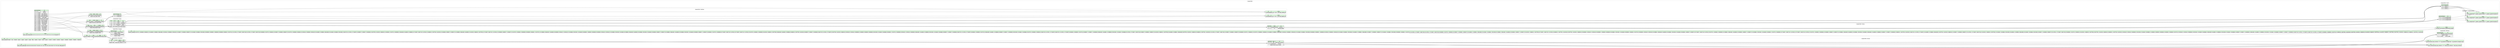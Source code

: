 digraph {
	rankdir=LR;
	node [shape=plaintext];
	subgraph cluster__quake2_md2 {
		label="Quake2Md2";
		graph[style=dotted];

		quake2_md2__seq [label=<<TABLE BORDER="0" CELLBORDER="1" CELLSPACING="0">
			<TR><TD BGCOLOR="#E0FFE0">pos</TD><TD BGCOLOR="#E0FFE0">size</TD><TD BGCOLOR="#E0FFE0">type</TD><TD BGCOLOR="#E0FFE0">id</TD></TR>
			<TR><TD PORT="magic_pos">0</TD><TD PORT="magic_size">4</TD><TD></TD><TD PORT="magic_type">magic</TD></TR>
			<TR><TD PORT="version_pos">4</TD><TD PORT="version_size">4</TD><TD>u4le</TD><TD PORT="version_type">version</TD></TR>
			<TR><TD PORT="skin_width_px_pos">8</TD><TD PORT="skin_width_px_size">4</TD><TD>u4le</TD><TD PORT="skin_width_px_type">skin_width_px</TD></TR>
			<TR><TD PORT="skin_height_px_pos">12</TD><TD PORT="skin_height_px_size">4</TD><TD>u4le</TD><TD PORT="skin_height_px_type">skin_height_px</TD></TR>
			<TR><TD PORT="bytes_per_frame_pos">16</TD><TD PORT="bytes_per_frame_size">4</TD><TD>u4le</TD><TD PORT="bytes_per_frame_type">bytes_per_frame</TD></TR>
			<TR><TD PORT="num_skins_pos">20</TD><TD PORT="num_skins_size">4</TD><TD>u4le</TD><TD PORT="num_skins_type">num_skins</TD></TR>
			<TR><TD PORT="vertices_per_frame_pos">24</TD><TD PORT="vertices_per_frame_size">4</TD><TD>u4le</TD><TD PORT="vertices_per_frame_type">vertices_per_frame</TD></TR>
			<TR><TD PORT="num_tex_coords_pos">28</TD><TD PORT="num_tex_coords_size">4</TD><TD>u4le</TD><TD PORT="num_tex_coords_type">num_tex_coords</TD></TR>
			<TR><TD PORT="num_triangles_pos">32</TD><TD PORT="num_triangles_size">4</TD><TD>u4le</TD><TD PORT="num_triangles_type">num_triangles</TD></TR>
			<TR><TD PORT="num_gl_cmds_pos">36</TD><TD PORT="num_gl_cmds_size">4</TD><TD>u4le</TD><TD PORT="num_gl_cmds_type">num_gl_cmds</TD></TR>
			<TR><TD PORT="num_frames_pos">40</TD><TD PORT="num_frames_size">4</TD><TD>u4le</TD><TD PORT="num_frames_type">num_frames</TD></TR>
			<TR><TD PORT="ofs_skins_pos">44</TD><TD PORT="ofs_skins_size">4</TD><TD>u4le</TD><TD PORT="ofs_skins_type">ofs_skins</TD></TR>
			<TR><TD PORT="ofs_tex_coords_pos">48</TD><TD PORT="ofs_tex_coords_size">4</TD><TD>u4le</TD><TD PORT="ofs_tex_coords_type">ofs_tex_coords</TD></TR>
			<TR><TD PORT="ofs_triangles_pos">52</TD><TD PORT="ofs_triangles_size">4</TD><TD>u4le</TD><TD PORT="ofs_triangles_type">ofs_triangles</TD></TR>
			<TR><TD PORT="ofs_frames_pos">56</TD><TD PORT="ofs_frames_size">4</TD><TD>u4le</TD><TD PORT="ofs_frames_type">ofs_frames</TD></TR>
			<TR><TD PORT="ofs_gl_cmds_pos">60</TD><TD PORT="ofs_gl_cmds_size">4</TD><TD>u4le</TD><TD PORT="ofs_gl_cmds_type">ofs_gl_cmds</TD></TR>
			<TR><TD PORT="ofs_eof_pos">64</TD><TD PORT="ofs_eof_size">4</TD><TD>u4le</TD><TD PORT="ofs_eof_type">ofs_eof</TD></TR>
		</TABLE>>];
		quake2_md2__inst__anim_num_frames [label=<<TABLE BORDER="0" CELLBORDER="1" CELLSPACING="0">
			<TR><TD BGCOLOR="#E0FFE0">id</TD><TD BGCOLOR="#E0FFE0">value</TD></TR>
			<TR><TD>anim_num_frames</TD><TD>[40, 6, 8, 4, 4, 4, 6, 12, 11, 17, 11, 12, 19, 6, 9, 4, 5, 6, 6, 8].pack('C*')</TD></TR>
		</TABLE>>];
		quake2_md2__inst__anorms_table [label=<<TABLE BORDER="0" CELLBORDER="1" CELLSPACING="0">
			<TR><TD BGCOLOR="#E0FFE0">id</TD><TD BGCOLOR="#E0FFE0">value</TD></TR>
			<TR><TD>anorms_table</TD><TD>[[-0.525731, 0.000000, 0.850651], [-0.442863, 0.238856, 0.864188], [-0.295242, 0.000000, 0.955423], [-0.309017, 0.500000, 0.809017], [-0.162460, 0.262866, 0.951056], [0.000000, 0.000000, 1.000000], [0.000000, 0.850651, 0.525731], [-0.147621, 0.716567, 0.681718], [0.147621, 0.716567, 0.681718], [0.000000, 0.525731, 0.850651], [0.309017, 0.500000, 0.809017], [0.525731, 0.000000, 0.850651], [0.295242, 0.000000, 0.955423], [0.442863, 0.238856, 0.864188], [0.162460, 0.262866, 0.951056], [-0.681718, 0.147621, 0.716567], [-0.809017, 0.309017, 0.500000], [-0.587785, 0.425325, 0.688191], [-0.850651, 0.525731, 0.000000], [-0.864188, 0.442863, 0.238856], [-0.716567, 0.681718, 0.147621], [-0.688191, 0.587785, 0.425325], [-0.500000, 0.809017, 0.309017], [-0.238856, 0.864188, 0.442863], [-0.425325, 0.688191, 0.587785], [-0.716567, 0.681718, -0.147621], [-0.500000, 0.809017, -0.309017], [-0.525731, 0.850651, 0.000000], [0.000000, 0.850651, -0.525731], [-0.238856, 0.864188, -0.442863], [0.000000, 0.955423, -0.295242], [-0.262866, 0.951056, -0.162460], [0.000000, 1.000000, 0.000000], [0.000000, 0.955423, 0.295242], [-0.262866, 0.951056, 0.162460], [0.238856, 0.864188, 0.442863], [0.262866, 0.951056, 0.162460], [0.500000, 0.809017, 0.309017], [0.238856, 0.864188, -0.442863], [0.262866, 0.951056, -0.162460], [0.500000, 0.809017, -0.309017], [0.850651, 0.525731, 0.000000], [0.716567, 0.681718, 0.147621], [0.716567, 0.681718, -0.147621], [0.525731, 0.850651, 0.000000], [0.425325, 0.688191, 0.587785], [0.864188, 0.442863, 0.238856], [0.688191, 0.587785, 0.425325], [0.809017, 0.309017, 0.500000], [0.681718, 0.147621, 0.716567], [0.587785, 0.425325, 0.688191], [0.955423, 0.295242, 0.000000], [1.000000, 0.000000, 0.000000], [0.951056, 0.162460, 0.262866], [0.850651, -0.525731, 0.000000], [0.955423, -0.295242, 0.000000], [0.864188, -0.442863, 0.238856], [0.951056, -0.162460, 0.262866], [0.809017, -0.309017, 0.500000], [0.681718, -0.147621, 0.716567], [0.850651, 0.000000, 0.525731], [0.864188, 0.442863, -0.238856], [0.809017, 0.309017, -0.500000], [0.951056, 0.162460, -0.262866], [0.525731, 0.000000, -0.850651], [0.681718, 0.147621, -0.716567], [0.681718, -0.147621, -0.716567], [0.850651, 0.000000, -0.525731], [0.809017, -0.309017, -0.500000], [0.864188, -0.442863, -0.238856], [0.951056, -0.162460, -0.262866], [0.147621, 0.716567, -0.681718], [0.309017, 0.500000, -0.809017], [0.425325, 0.688191, -0.587785], [0.442863, 0.238856, -0.864188], [0.587785, 0.425325, -0.688191], [0.688191, 0.587785, -0.425325], [-0.147621, 0.716567, -0.681718], [-0.309017, 0.500000, -0.809017], [0.000000, 0.525731, -0.850651], [-0.525731, 0.000000, -0.850651], [-0.442863, 0.238856, -0.864188], [-0.295242, 0.000000, -0.955423], [-0.162460, 0.262866, -0.951056], [0.000000, 0.000000, -1.000000], [0.295242, 0.000000, -0.955423], [0.162460, 0.262866, -0.951056], [-0.442863, -0.238856, -0.864188], [-0.309017, -0.500000, -0.809017], [-0.162460, -0.262866, -0.951056], [0.000000, -0.850651, -0.525731], [-0.147621, -0.716567, -0.681718], [0.147621, -0.716567, -0.681718], [0.000000, -0.525731, -0.850651], [0.309017, -0.500000, -0.809017], [0.442863, -0.238856, -0.864188], [0.162460, -0.262866, -0.951056], [0.238856, -0.864188, -0.442863], [0.500000, -0.809017, -0.309017], [0.425325, -0.688191, -0.587785], [0.716567, -0.681718, -0.147621], [0.688191, -0.587785, -0.425325], [0.587785, -0.425325, -0.688191], [0.000000, -0.955423, -0.295242], [0.000000, -1.000000, 0.000000], [0.262866, -0.951056, -0.162460], [0.000000, -0.850651, 0.525731], [0.000000, -0.955423, 0.295242], [0.238856, -0.864188, 0.442863], [0.262866, -0.951056, 0.162460], [0.500000, -0.809017, 0.309017], [0.716567, -0.681718, 0.147621], [0.525731, -0.850651, 0.000000], [-0.238856, -0.864188, -0.442863], [-0.500000, -0.809017, -0.309017], [-0.262866, -0.951056, -0.162460], [-0.850651, -0.525731, 0.000000], [-0.716567, -0.681718, -0.147621], [-0.716567, -0.681718, 0.147621], [-0.525731, -0.850651, 0.000000], [-0.500000, -0.809017, 0.309017], [-0.238856, -0.864188, 0.442863], [-0.262866, -0.951056, 0.162460], [-0.864188, -0.442863, 0.238856], [-0.809017, -0.309017, 0.500000], [-0.688191, -0.587785, 0.425325], [-0.681718, -0.147621, 0.716567], [-0.442863, -0.238856, 0.864188], [-0.587785, -0.425325, 0.688191], [-0.309017, -0.500000, 0.809017], [-0.147621, -0.716567, 0.681718], [-0.425325, -0.688191, 0.587785], [-0.162460, -0.262866, 0.951056], [0.442863, -0.238856, 0.864188], [0.162460, -0.262866, 0.951056], [0.309017, -0.500000, 0.809017], [0.147621, -0.716567, 0.681718], [0.000000, -0.525731, 0.850651], [0.425325, -0.688191, 0.587785], [0.587785, -0.425325, 0.688191], [0.688191, -0.587785, 0.425325], [-0.955423, 0.295242, 0.000000], [-0.951056, 0.162460, 0.262866], [-1.000000, 0.000000, 0.000000], [-0.850651, 0.000000, 0.525731], [-0.955423, -0.295242, 0.000000], [-0.951056, -0.162460, 0.262866], [-0.864188, 0.442863, -0.238856], [-0.951056, 0.162460, -0.262866], [-0.809017, 0.309017, -0.500000], [-0.864188, -0.442863, -0.238856], [-0.951056, -0.162460, -0.262866], [-0.809017, -0.309017, -0.500000], [-0.681718, 0.147621, -0.716567], [-0.681718, -0.147621, -0.716567], [-0.850651, 0.000000, -0.525731], [-0.688191, 0.587785, -0.425325], [-0.587785, 0.425325, -0.688191], [-0.425325, 0.688191, -0.587785], [-0.425325, -0.688191, -0.587785], [-0.587785, -0.425325, -0.688191], [-0.688191, -0.587785, -0.425325]]</TD></TR>
		</TABLE>>];
		quake2_md2__inst__tex_coords [label=<<TABLE BORDER="0" CELLBORDER="1" CELLSPACING="0">
			<TR><TD BGCOLOR="#E0FFE0">pos</TD><TD BGCOLOR="#E0FFE0">size</TD><TD BGCOLOR="#E0FFE0">type</TD><TD BGCOLOR="#E0FFE0">id</TD></TR>
			<TR><TD PORT="tex_coords_pos">ofs_tex_coords</TD><TD PORT="tex_coords_size">4</TD><TD>TexPoint</TD><TD PORT="tex_coords_type">tex_coords</TD></TR>
			<TR><TD COLSPAN="4" PORT="tex_coords__repeat">repeat num_tex_coords times</TD></TR>
		</TABLE>>];
		quake2_md2__inst__triangles [label=<<TABLE BORDER="0" CELLBORDER="1" CELLSPACING="0">
			<TR><TD BGCOLOR="#E0FFE0">pos</TD><TD BGCOLOR="#E0FFE0">size</TD><TD BGCOLOR="#E0FFE0">type</TD><TD BGCOLOR="#E0FFE0">id</TD></TR>
			<TR><TD PORT="triangles_pos">ofs_triangles</TD><TD PORT="triangles_size">12</TD><TD>Triangle</TD><TD PORT="triangles_type">triangles</TD></TR>
			<TR><TD COLSPAN="4" PORT="triangles__repeat">repeat num_triangles times</TD></TR>
		</TABLE>>];
		quake2_md2__inst__frames [label=<<TABLE BORDER="0" CELLBORDER="1" CELLSPACING="0">
			<TR><TD BGCOLOR="#E0FFE0">pos</TD><TD BGCOLOR="#E0FFE0">size</TD><TD BGCOLOR="#E0FFE0">type</TD><TD BGCOLOR="#E0FFE0">id</TD></TR>
			<TR><TD PORT="frames_pos">ofs_frames</TD><TD PORT="frames_size">bytes_per_frame</TD><TD>Frame</TD><TD PORT="frames_type">frames</TD></TR>
			<TR><TD COLSPAN="4" PORT="frames__repeat">repeat num_frames times</TD></TR>
		</TABLE>>];
		quake2_md2__inst__anim_names [label=<<TABLE BORDER="0" CELLBORDER="1" CELLSPACING="0">
			<TR><TD BGCOLOR="#E0FFE0">id</TD><TD BGCOLOR="#E0FFE0">value</TD></TR>
			<TR><TD>anim_names</TD><TD>[&quot;stand&quot;, &quot;run&quot;, &quot;attack&quot;, &quot;pain1&quot;, &quot;pain2&quot;, &quot;pain3&quot;, &quot;jump&quot;, &quot;flip&quot;, &quot;salute&quot;, &quot;taunt&quot;, &quot;wave&quot;, &quot;point&quot;, &quot;crstnd&quot;, &quot;crwalk&quot;, &quot;crattak&quot;, &quot;crpain&quot;, &quot;crdeath&quot;, &quot;death1&quot;, &quot;death2&quot;, &quot;death3&quot;]</TD></TR>
		</TABLE>>];
		quake2_md2__inst__gl_cmds [label=<<TABLE BORDER="0" CELLBORDER="1" CELLSPACING="0">
			<TR><TD BGCOLOR="#E0FFE0">pos</TD><TD BGCOLOR="#E0FFE0">size</TD><TD BGCOLOR="#E0FFE0">type</TD><TD BGCOLOR="#E0FFE0">id</TD></TR>
			<TR><TD PORT="gl_cmds_pos">ofs_gl_cmds</TD><TD PORT="gl_cmds_size">(4 * num_gl_cmds)</TD><TD>GlCmdsList</TD><TD PORT="gl_cmds_type">gl_cmds</TD></TR>
		</TABLE>>];
		quake2_md2__inst__skins [label=<<TABLE BORDER="0" CELLBORDER="1" CELLSPACING="0">
			<TR><TD BGCOLOR="#E0FFE0">pos</TD><TD BGCOLOR="#E0FFE0">size</TD><TD BGCOLOR="#E0FFE0">type</TD><TD BGCOLOR="#E0FFE0">id</TD></TR>
			<TR><TD PORT="skins_pos">ofs_skins</TD><TD PORT="skins_size">64</TD><TD>str(ascii)</TD><TD PORT="skins_type">skins</TD></TR>
			<TR><TD COLSPAN="4" PORT="skins__repeat">repeat num_skins times</TD></TR>
		</TABLE>>];
		quake2_md2__inst__anim_start_indices [label=<<TABLE BORDER="0" CELLBORDER="1" CELLSPACING="0">
			<TR><TD BGCOLOR="#E0FFE0">id</TD><TD BGCOLOR="#E0FFE0">value</TD></TR>
			<TR><TD>anim_start_indices</TD><TD>[0, 40, 46, 54, 58, 62, 66, 72, 84, 95, 112, 123, 135, 154, 160, 169, 173, 178, 184, 190].pack('C*')</TD></TR>
		</TABLE>>];
		subgraph cluster__vertex {
			label="Quake2Md2::Vertex";
			graph[style=dotted];

			vertex__seq [label=<<TABLE BORDER="0" CELLBORDER="1" CELLSPACING="0">
				<TR><TD BGCOLOR="#E0FFE0">pos</TD><TD BGCOLOR="#E0FFE0">size</TD><TD BGCOLOR="#E0FFE0">type</TD><TD BGCOLOR="#E0FFE0">id</TD></TR>
				<TR><TD PORT="position_pos">0</TD><TD PORT="position_size">3</TD><TD>CompressedVec</TD><TD PORT="position_type">position</TD></TR>
				<TR><TD PORT="normal_index_pos">3</TD><TD PORT="normal_index_size">1</TD><TD>u1</TD><TD PORT="normal_index_type">normal_index</TD></TR>
			</TABLE>>];
			vertex__inst__normal [label=<<TABLE BORDER="0" CELLBORDER="1" CELLSPACING="0">
				<TR><TD BGCOLOR="#E0FFE0">id</TD><TD BGCOLOR="#E0FFE0">value</TD></TR>
				<TR><TD>normal</TD><TD>_root.anorms_table[normal_index]</TD></TR>
			</TABLE>>];
		}
		subgraph cluster__compressed_vec {
			label="Quake2Md2::CompressedVec";
			graph[style=dotted];

			compressed_vec__seq [label=<<TABLE BORDER="0" CELLBORDER="1" CELLSPACING="0">
				<TR><TD BGCOLOR="#E0FFE0">pos</TD><TD BGCOLOR="#E0FFE0">size</TD><TD BGCOLOR="#E0FFE0">type</TD><TD BGCOLOR="#E0FFE0">id</TD></TR>
				<TR><TD PORT="x_compressed_pos">0</TD><TD PORT="x_compressed_size">1</TD><TD>u1</TD><TD PORT="x_compressed_type">x_compressed</TD></TR>
				<TR><TD PORT="y_compressed_pos">1</TD><TD PORT="y_compressed_size">1</TD><TD>u1</TD><TD PORT="y_compressed_type">y_compressed</TD></TR>
				<TR><TD PORT="z_compressed_pos">2</TD><TD PORT="z_compressed_size">1</TD><TD>u1</TD><TD PORT="z_compressed_type">z_compressed</TD></TR>
			</TABLE>>];
			compressed_vec__inst__x [label=<<TABLE BORDER="0" CELLBORDER="1" CELLSPACING="0">
				<TR><TD BGCOLOR="#E0FFE0">id</TD><TD BGCOLOR="#E0FFE0">value</TD></TR>
				<TR><TD>x</TD><TD>((x_compressed * _parent._parent.scale.x) + _parent._parent.translate.x)</TD></TR>
			</TABLE>>];
			compressed_vec__inst__y [label=<<TABLE BORDER="0" CELLBORDER="1" CELLSPACING="0">
				<TR><TD BGCOLOR="#E0FFE0">id</TD><TD BGCOLOR="#E0FFE0">value</TD></TR>
				<TR><TD>y</TD><TD>((y_compressed * _parent._parent.scale.y) + _parent._parent.translate.y)</TD></TR>
			</TABLE>>];
			compressed_vec__inst__z [label=<<TABLE BORDER="0" CELLBORDER="1" CELLSPACING="0">
				<TR><TD BGCOLOR="#E0FFE0">id</TD><TD BGCOLOR="#E0FFE0">value</TD></TR>
				<TR><TD>z</TD><TD>((z_compressed * _parent._parent.scale.z) + _parent._parent.translate.z)</TD></TR>
			</TABLE>>];
		}
		subgraph cluster__triangle {
			label="Quake2Md2::Triangle";
			graph[style=dotted];

			triangle__seq [label=<<TABLE BORDER="0" CELLBORDER="1" CELLSPACING="0">
				<TR><TD BGCOLOR="#E0FFE0">pos</TD><TD BGCOLOR="#E0FFE0">size</TD><TD BGCOLOR="#E0FFE0">type</TD><TD BGCOLOR="#E0FFE0">id</TD></TR>
				<TR><TD PORT="vertex_indices_pos">0</TD><TD PORT="vertex_indices_size">2</TD><TD>u2le</TD><TD PORT="vertex_indices_type">vertex_indices</TD></TR>
				<TR><TD COLSPAN="4" PORT="vertex_indices__repeat">repeat 3 times</TD></TR>
				<TR><TD PORT="tex_point_indices_pos">6</TD><TD PORT="tex_point_indices_size">2</TD><TD>u2le</TD><TD PORT="tex_point_indices_type">tex_point_indices</TD></TR>
				<TR><TD COLSPAN="4" PORT="tex_point_indices__repeat">repeat 3 times</TD></TR>
			</TABLE>>];
		}
		subgraph cluster__frame {
			label="Quake2Md2::Frame";
			graph[style=dotted];

			frame__seq [label=<<TABLE BORDER="0" CELLBORDER="1" CELLSPACING="0">
				<TR><TD BGCOLOR="#E0FFE0">pos</TD><TD BGCOLOR="#E0FFE0">size</TD><TD BGCOLOR="#E0FFE0">type</TD><TD BGCOLOR="#E0FFE0">id</TD></TR>
				<TR><TD PORT="scale_pos">0</TD><TD PORT="scale_size">12</TD><TD>Vec3f</TD><TD PORT="scale_type">scale</TD></TR>
				<TR><TD PORT="translate_pos">12</TD><TD PORT="translate_size">12</TD><TD>Vec3f</TD><TD PORT="translate_type">translate</TD></TR>
				<TR><TD PORT="name_pos">24</TD><TD PORT="name_size">16</TD><TD>str(ascii)</TD><TD PORT="name_type">name</TD></TR>
				<TR><TD PORT="vertices_pos">40</TD><TD PORT="vertices_size">4</TD><TD>Vertex</TD><TD PORT="vertices_type">vertices</TD></TR>
				<TR><TD COLSPAN="4" PORT="vertices__repeat">repeat _root.vertices_per_frame times</TD></TR>
			</TABLE>>];
		}
		subgraph cluster__gl_cmds_list {
			label="Quake2Md2::GlCmdsList";
			graph[style=dotted];

			gl_cmds_list__seq [label=<<TABLE BORDER="0" CELLBORDER="1" CELLSPACING="0">
				<TR><TD BGCOLOR="#E0FFE0">pos</TD><TD BGCOLOR="#E0FFE0">size</TD><TD BGCOLOR="#E0FFE0">type</TD><TD BGCOLOR="#E0FFE0">id</TD></TR>
				<TR><TD PORT="items_pos">0</TD><TD PORT="items_size">...</TD><TD>GlCmd</TD><TD PORT="items_type">items</TD></TR>
				<TR><TD COLSPAN="4" PORT="items__repeat">repeat until _.cmd_num_vertices == 0</TD></TR>
			</TABLE>>];
		}
		subgraph cluster__tex_point {
			label="Quake2Md2::TexPoint";
			graph[style=dotted];

			tex_point__seq [label=<<TABLE BORDER="0" CELLBORDER="1" CELLSPACING="0">
				<TR><TD BGCOLOR="#E0FFE0">pos</TD><TD BGCOLOR="#E0FFE0">size</TD><TD BGCOLOR="#E0FFE0">type</TD><TD BGCOLOR="#E0FFE0">id</TD></TR>
				<TR><TD PORT="s_px_pos">0</TD><TD PORT="s_px_size">2</TD><TD>u2le</TD><TD PORT="s_px_type">s_px</TD></TR>
				<TR><TD PORT="t_px_pos">2</TD><TD PORT="t_px_size">2</TD><TD>u2le</TD><TD PORT="t_px_type">t_px</TD></TR>
			</TABLE>>];
			tex_point__inst__s_normalized [label=<<TABLE BORDER="0" CELLBORDER="1" CELLSPACING="0">
				<TR><TD BGCOLOR="#E0FFE0">id</TD><TD BGCOLOR="#E0FFE0">value</TD></TR>
				<TR><TD>s_normalized</TD><TD>((s_px + 0.0) / _root.skin_width_px)</TD></TR>
			</TABLE>>];
			tex_point__inst__t_normalized [label=<<TABLE BORDER="0" CELLBORDER="1" CELLSPACING="0">
				<TR><TD BGCOLOR="#E0FFE0">id</TD><TD BGCOLOR="#E0FFE0">value</TD></TR>
				<TR><TD>t_normalized</TD><TD>((t_px + 0.0) / _root.skin_height_px)</TD></TR>
			</TABLE>>];
		}
		subgraph cluster__vec3f {
			label="Quake2Md2::Vec3f";
			graph[style=dotted];

			vec3f__seq [label=<<TABLE BORDER="0" CELLBORDER="1" CELLSPACING="0">
				<TR><TD BGCOLOR="#E0FFE0">pos</TD><TD BGCOLOR="#E0FFE0">size</TD><TD BGCOLOR="#E0FFE0">type</TD><TD BGCOLOR="#E0FFE0">id</TD></TR>
				<TR><TD PORT="x_pos">0</TD><TD PORT="x_size">4</TD><TD>f4le</TD><TD PORT="x_type">x</TD></TR>
				<TR><TD PORT="y_pos">4</TD><TD PORT="y_size">4</TD><TD>f4le</TD><TD PORT="y_type">y</TD></TR>
				<TR><TD PORT="z_pos">8</TD><TD PORT="z_size">4</TD><TD>f4le</TD><TD PORT="z_type">z</TD></TR>
			</TABLE>>];
		}
		subgraph cluster__gl_vertex {
			label="Quake2Md2::GlVertex";
			graph[style=dotted];

			gl_vertex__seq [label=<<TABLE BORDER="0" CELLBORDER="1" CELLSPACING="0">
				<TR><TD BGCOLOR="#E0FFE0">pos</TD><TD BGCOLOR="#E0FFE0">size</TD><TD BGCOLOR="#E0FFE0">type</TD><TD BGCOLOR="#E0FFE0">id</TD></TR>
				<TR><TD PORT="tex_coords_normalized_pos">0</TD><TD PORT="tex_coords_normalized_size">4</TD><TD>f4le</TD><TD PORT="tex_coords_normalized_type">tex_coords_normalized</TD></TR>
				<TR><TD COLSPAN="4" PORT="tex_coords_normalized__repeat">repeat 2 times</TD></TR>
				<TR><TD PORT="vertex_index_pos">8</TD><TD PORT="vertex_index_size">4</TD><TD>u4le</TD><TD PORT="vertex_index_type">vertex_index</TD></TR>
			</TABLE>>];
		}
		subgraph cluster__gl_cmd {
			label="Quake2Md2::GlCmd";
			graph[style=dotted];

			gl_cmd__seq [label=<<TABLE BORDER="0" CELLBORDER="1" CELLSPACING="0">
				<TR><TD BGCOLOR="#E0FFE0">pos</TD><TD BGCOLOR="#E0FFE0">size</TD><TD BGCOLOR="#E0FFE0">type</TD><TD BGCOLOR="#E0FFE0">id</TD></TR>
				<TR><TD PORT="cmd_num_vertices_pos">0</TD><TD PORT="cmd_num_vertices_size">4</TD><TD>s4le</TD><TD PORT="cmd_num_vertices_type">cmd_num_vertices</TD></TR>
				<TR><TD PORT="vertices_pos">4</TD><TD PORT="vertices_size">12</TD><TD>GlVertex</TD><TD PORT="vertices_type">vertices</TD></TR>
				<TR><TD COLSPAN="4" PORT="vertices__repeat">repeat num_vertices times</TD></TR>
			</TABLE>>];
			gl_cmd__inst__num_vertices [label=<<TABLE BORDER="0" CELLBORDER="1" CELLSPACING="0">
				<TR><TD BGCOLOR="#E0FFE0">id</TD><TD BGCOLOR="#E0FFE0">value</TD></TR>
				<TR><TD>num_vertices</TD><TD>(cmd_num_vertices &lt; 0 ? -(cmd_num_vertices) : cmd_num_vertices)</TD></TR>
			</TABLE>>];
			gl_cmd__inst__primitive [label=<<TABLE BORDER="0" CELLBORDER="1" CELLSPACING="0">
				<TR><TD BGCOLOR="#E0FFE0">id</TD><TD BGCOLOR="#E0FFE0">value</TD></TR>
				<TR><TD>primitive</TD><TD>(cmd_num_vertices &lt; 0 ? :gl_primitive_triangle_fan : :gl_primitive_triangle_strip)</TD></TR>
			</TABLE>>];
		}
	}
	quake2_md2__seq:ofs_tex_coords_type -> quake2_md2__inst__tex_coords:tex_coords_pos [color="#404040"];
	quake2_md2__inst__tex_coords:tex_coords_type -> tex_point__seq [style=bold];
	quake2_md2__seq:num_tex_coords_type -> quake2_md2__inst__tex_coords:tex_coords__repeat [color="#404040"];
	quake2_md2__seq:ofs_triangles_type -> quake2_md2__inst__triangles:triangles_pos [color="#404040"];
	quake2_md2__inst__triangles:triangles_type -> triangle__seq [style=bold];
	quake2_md2__seq:num_triangles_type -> quake2_md2__inst__triangles:triangles__repeat [color="#404040"];
	quake2_md2__seq:ofs_frames_type -> quake2_md2__inst__frames:frames_pos [color="#404040"];
	quake2_md2__seq:bytes_per_frame_type -> quake2_md2__inst__frames:frames_size [color="#404040"];
	quake2_md2__inst__frames:frames_type -> frame__seq [style=bold];
	quake2_md2__seq:num_frames_type -> quake2_md2__inst__frames:frames__repeat [color="#404040"];
	quake2_md2__seq:ofs_gl_cmds_type -> quake2_md2__inst__gl_cmds:gl_cmds_pos [color="#404040"];
	quake2_md2__seq:num_gl_cmds_type -> quake2_md2__inst__gl_cmds:gl_cmds_size [color="#404040"];
	quake2_md2__inst__gl_cmds:gl_cmds_type -> gl_cmds_list__seq [style=bold];
	quake2_md2__seq:ofs_skins_type -> quake2_md2__inst__skins:skins_pos [color="#404040"];
	quake2_md2__seq:num_skins_type -> quake2_md2__inst__skins:skins__repeat [color="#404040"];
	vertex__seq:position_type -> compressed_vec__seq [style=bold];
	quake2_md2__inst__anorms_table:anorms_table_type -> vertex__inst__normal [color="#404040"];
	vertex__seq:normal_index_type -> vertex__inst__normal [color="#404040"];
	compressed_vec__seq:x_compressed_type -> compressed_vec__inst__x [color="#404040"];
	vec3f__seq:x_type -> compressed_vec__inst__x [color="#404040"];
	vec3f__seq:x_type -> compressed_vec__inst__x [color="#404040"];
	compressed_vec__seq:y_compressed_type -> compressed_vec__inst__y [color="#404040"];
	vec3f__seq:y_type -> compressed_vec__inst__y [color="#404040"];
	vec3f__seq:y_type -> compressed_vec__inst__y [color="#404040"];
	compressed_vec__seq:z_compressed_type -> compressed_vec__inst__z [color="#404040"];
	vec3f__seq:z_type -> compressed_vec__inst__z [color="#404040"];
	vec3f__seq:z_type -> compressed_vec__inst__z [color="#404040"];
	frame__seq:scale_type -> vec3f__seq [style=bold];
	frame__seq:translate_type -> vec3f__seq [style=bold];
	frame__seq:vertices_type -> vertex__seq [style=bold];
	quake2_md2__seq:vertices_per_frame_type -> frame__seq:vertices__repeat [color="#404040"];
	gl_cmds_list__seq:items_type -> gl_cmd__seq [style=bold];
	gl_cmd__seq:cmd_num_vertices_type -> gl_cmds_list__seq:items__repeat [color="#404040"];
	tex_point__seq:s_px_type -> tex_point__inst__s_normalized [color="#404040"];
	quake2_md2__seq:skin_width_px_type -> tex_point__inst__s_normalized [color="#404040"];
	tex_point__seq:t_px_type -> tex_point__inst__t_normalized [color="#404040"];
	quake2_md2__seq:skin_height_px_type -> tex_point__inst__t_normalized [color="#404040"];
	gl_cmd__seq:vertices_type -> gl_vertex__seq [style=bold];
	gl_cmd__inst__num_vertices:num_vertices_type -> gl_cmd__seq:vertices__repeat [color="#404040"];
	gl_cmd__seq:cmd_num_vertices_type -> gl_cmd__inst__num_vertices [color="#404040"];
	gl_cmd__seq:cmd_num_vertices_type -> gl_cmd__inst__num_vertices [color="#404040"];
	gl_cmd__seq:cmd_num_vertices_type -> gl_cmd__inst__num_vertices [color="#404040"];
	gl_cmd__seq:cmd_num_vertices_type -> gl_cmd__inst__primitive [color="#404040"];
}
